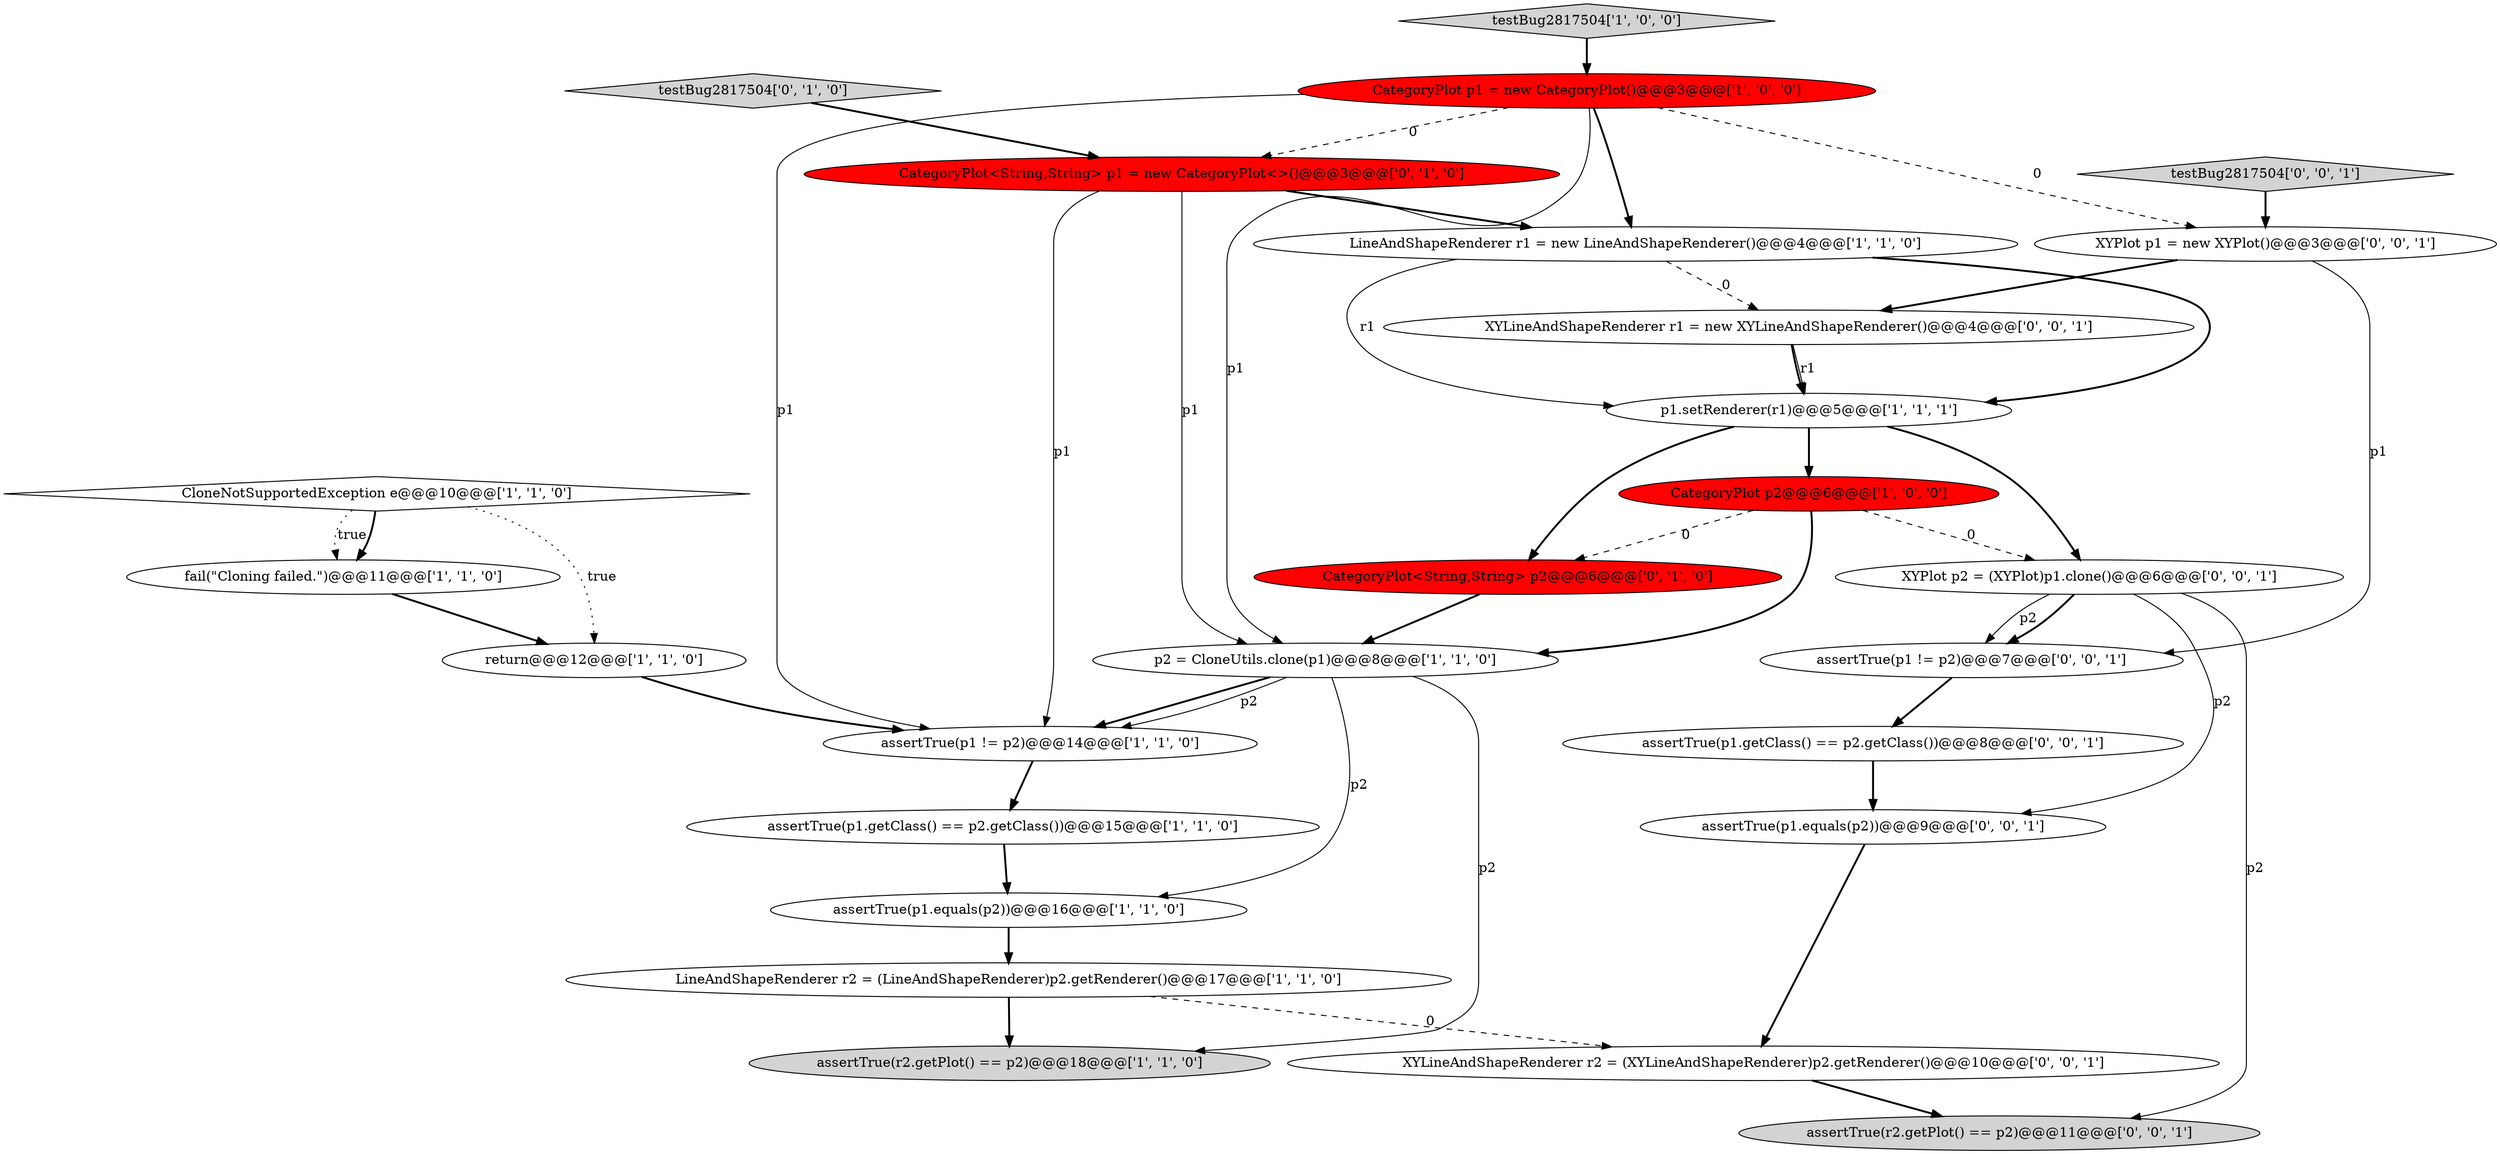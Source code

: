 digraph {
24 [style = filled, label = "XYLineAndShapeRenderer r2 = (XYLineAndShapeRenderer)p2.getRenderer()@@@10@@@['0', '0', '1']", fillcolor = white, shape = ellipse image = "AAA0AAABBB3BBB"];
16 [style = filled, label = "CategoryPlot<String,String> p2@@@6@@@['0', '1', '0']", fillcolor = red, shape = ellipse image = "AAA1AAABBB2BBB"];
17 [style = filled, label = "XYPlot p2 = (XYPlot)p1.clone()@@@6@@@['0', '0', '1']", fillcolor = white, shape = ellipse image = "AAA0AAABBB3BBB"];
6 [style = filled, label = "LineAndShapeRenderer r2 = (LineAndShapeRenderer)p2.getRenderer()@@@17@@@['1', '1', '0']", fillcolor = white, shape = ellipse image = "AAA0AAABBB1BBB"];
2 [style = filled, label = "assertTrue(p1.getClass() == p2.getClass())@@@15@@@['1', '1', '0']", fillcolor = white, shape = ellipse image = "AAA0AAABBB1BBB"];
13 [style = filled, label = "p1.setRenderer(r1)@@@5@@@['1', '1', '1']", fillcolor = white, shape = ellipse image = "AAA0AAABBB1BBB"];
12 [style = filled, label = "assertTrue(p1 != p2)@@@14@@@['1', '1', '0']", fillcolor = white, shape = ellipse image = "AAA0AAABBB1BBB"];
21 [style = filled, label = "assertTrue(r2.getPlot() == p2)@@@11@@@['0', '0', '1']", fillcolor = lightgray, shape = ellipse image = "AAA0AAABBB3BBB"];
20 [style = filled, label = "assertTrue(p1.equals(p2))@@@9@@@['0', '0', '1']", fillcolor = white, shape = ellipse image = "AAA0AAABBB3BBB"];
25 [style = filled, label = "XYPlot p1 = new XYPlot()@@@3@@@['0', '0', '1']", fillcolor = white, shape = ellipse image = "AAA0AAABBB3BBB"];
9 [style = filled, label = "CloneNotSupportedException e@@@10@@@['1', '1', '0']", fillcolor = white, shape = diamond image = "AAA0AAABBB1BBB"];
7 [style = filled, label = "LineAndShapeRenderer r1 = new LineAndShapeRenderer()@@@4@@@['1', '1', '0']", fillcolor = white, shape = ellipse image = "AAA0AAABBB1BBB"];
8 [style = filled, label = "assertTrue(p1.equals(p2))@@@16@@@['1', '1', '0']", fillcolor = white, shape = ellipse image = "AAA0AAABBB1BBB"];
14 [style = filled, label = "testBug2817504['0', '1', '0']", fillcolor = lightgray, shape = diamond image = "AAA0AAABBB2BBB"];
0 [style = filled, label = "CategoryPlot p1 = new CategoryPlot()@@@3@@@['1', '0', '0']", fillcolor = red, shape = ellipse image = "AAA1AAABBB1BBB"];
1 [style = filled, label = "fail(\"Cloning failed.\")@@@11@@@['1', '1', '0']", fillcolor = white, shape = ellipse image = "AAA0AAABBB1BBB"];
3 [style = filled, label = "CategoryPlot p2@@@6@@@['1', '0', '0']", fillcolor = red, shape = ellipse image = "AAA1AAABBB1BBB"];
18 [style = filled, label = "assertTrue(p1.getClass() == p2.getClass())@@@8@@@['0', '0', '1']", fillcolor = white, shape = ellipse image = "AAA0AAABBB3BBB"];
23 [style = filled, label = "assertTrue(p1 != p2)@@@7@@@['0', '0', '1']", fillcolor = white, shape = ellipse image = "AAA0AAABBB3BBB"];
10 [style = filled, label = "testBug2817504['1', '0', '0']", fillcolor = lightgray, shape = diamond image = "AAA0AAABBB1BBB"];
15 [style = filled, label = "CategoryPlot<String,String> p1 = new CategoryPlot<>()@@@3@@@['0', '1', '0']", fillcolor = red, shape = ellipse image = "AAA1AAABBB2BBB"];
4 [style = filled, label = "return@@@12@@@['1', '1', '0']", fillcolor = white, shape = ellipse image = "AAA0AAABBB1BBB"];
5 [style = filled, label = "assertTrue(r2.getPlot() == p2)@@@18@@@['1', '1', '0']", fillcolor = lightgray, shape = ellipse image = "AAA0AAABBB1BBB"];
19 [style = filled, label = "testBug2817504['0', '0', '1']", fillcolor = lightgray, shape = diamond image = "AAA0AAABBB3BBB"];
22 [style = filled, label = "XYLineAndShapeRenderer r1 = new XYLineAndShapeRenderer()@@@4@@@['0', '0', '1']", fillcolor = white, shape = ellipse image = "AAA0AAABBB3BBB"];
11 [style = filled, label = "p2 = CloneUtils.clone(p1)@@@8@@@['1', '1', '0']", fillcolor = white, shape = ellipse image = "AAA0AAABBB1BBB"];
7->13 [style = bold, label=""];
1->4 [style = bold, label=""];
11->8 [style = solid, label="p2"];
3->17 [style = dashed, label="0"];
16->11 [style = bold, label=""];
17->20 [style = solid, label="p2"];
15->7 [style = bold, label=""];
17->21 [style = solid, label="p2"];
25->22 [style = bold, label=""];
25->23 [style = solid, label="p1"];
3->16 [style = dashed, label="0"];
22->13 [style = solid, label="r1"];
3->11 [style = bold, label=""];
0->15 [style = dashed, label="0"];
15->12 [style = solid, label="p1"];
11->12 [style = bold, label=""];
8->6 [style = bold, label=""];
17->23 [style = solid, label="p2"];
11->12 [style = solid, label="p2"];
13->16 [style = bold, label=""];
17->23 [style = bold, label=""];
19->25 [style = bold, label=""];
0->7 [style = bold, label=""];
6->5 [style = bold, label=""];
12->2 [style = bold, label=""];
13->17 [style = bold, label=""];
18->20 [style = bold, label=""];
0->25 [style = dashed, label="0"];
13->3 [style = bold, label=""];
24->21 [style = bold, label=""];
6->24 [style = dashed, label="0"];
10->0 [style = bold, label=""];
15->11 [style = solid, label="p1"];
9->1 [style = dotted, label="true"];
4->12 [style = bold, label=""];
9->4 [style = dotted, label="true"];
11->5 [style = solid, label="p2"];
0->12 [style = solid, label="p1"];
14->15 [style = bold, label=""];
9->1 [style = bold, label=""];
20->24 [style = bold, label=""];
7->22 [style = dashed, label="0"];
23->18 [style = bold, label=""];
22->13 [style = bold, label=""];
0->11 [style = solid, label="p1"];
7->13 [style = solid, label="r1"];
2->8 [style = bold, label=""];
}
